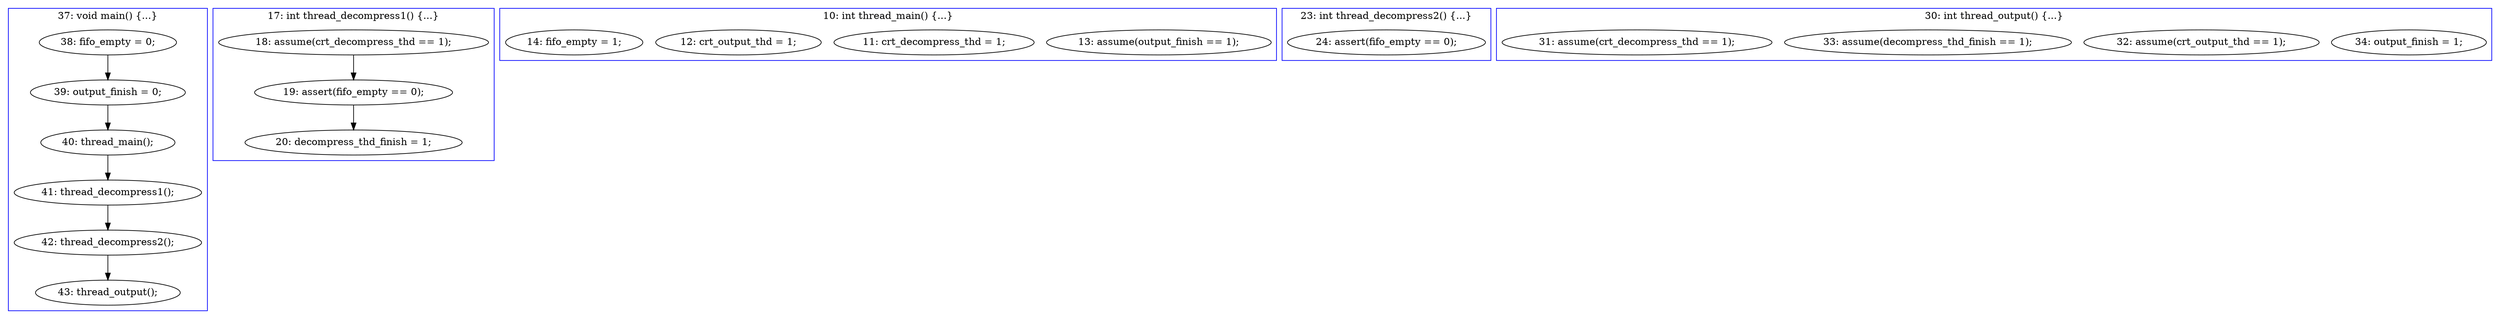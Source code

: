 digraph PartialOrder {
	compound = true
	"38: fifo_empty = 0;" -> "39: output_finish = 0;"
	"41: thread_decompress1();" -> "42: thread_decompress2();"
	"39: output_finish = 0;" -> "40: thread_main();"
	"18: assume(crt_decompress_thd == 1);" -> "19: assert(fifo_empty == 0);"
	"19: assert(fifo_empty == 0);" -> "20: decompress_thd_finish = 1;"
	"40: thread_main();" -> "41: thread_decompress1();"
	"42: thread_decompress2();" -> "43: thread_output();"
	subgraph cluster1 {
		label = "10: int thread_main() {...}"
		color = blue
		"13: assume(output_finish == 1);"  [label = "13: assume(output_finish == 1);"]
		"11: crt_decompress_thd = 1;"  [label = "11: crt_decompress_thd = 1;"]
		"12: crt_output_thd = 1;"  [label = "12: crt_output_thd = 1;"]
		"14: fifo_empty = 1;"  [label = "14: fifo_empty = 1;"]
	}
	subgraph cluster4 {
		label = "23: int thread_decompress2() {...}"
		color = blue
		"24: assert(fifo_empty == 0);"  [label = "24: assert(fifo_empty == 0);"]
	}
	subgraph cluster5 {
		label = "30: int thread_output() {...}"
		color = blue
		"34: output_finish = 1;"  [label = "34: output_finish = 1;"]
		"32: assume(crt_output_thd == 1);"  [label = "32: assume(crt_output_thd == 1);"]
		"33: assume(decompress_thd_finish == 1);"  [label = "33: assume(decompress_thd_finish == 1);"]
		"31: assume(crt_decompress_thd == 1);"  [label = "31: assume(crt_decompress_thd == 1);"]
	}
	subgraph cluster3 {
		label = "17: int thread_decompress1() {...}"
		color = blue
		"18: assume(crt_decompress_thd == 1);"  [label = "18: assume(crt_decompress_thd == 1);"]
		"20: decompress_thd_finish = 1;"  [label = "20: decompress_thd_finish = 1;"]
		"19: assert(fifo_empty == 0);"  [label = "19: assert(fifo_empty == 0);"]
	}
	subgraph cluster2 {
		label = "37: void main() {...}"
		color = blue
		"42: thread_decompress2();"  [label = "42: thread_decompress2();"]
		"40: thread_main();"  [label = "40: thread_main();"]
		"41: thread_decompress1();"  [label = "41: thread_decompress1();"]
		"43: thread_output();"  [label = "43: thread_output();"]
		"38: fifo_empty = 0;"  [label = "38: fifo_empty = 0;"]
		"39: output_finish = 0;"  [label = "39: output_finish = 0;"]
	}
}